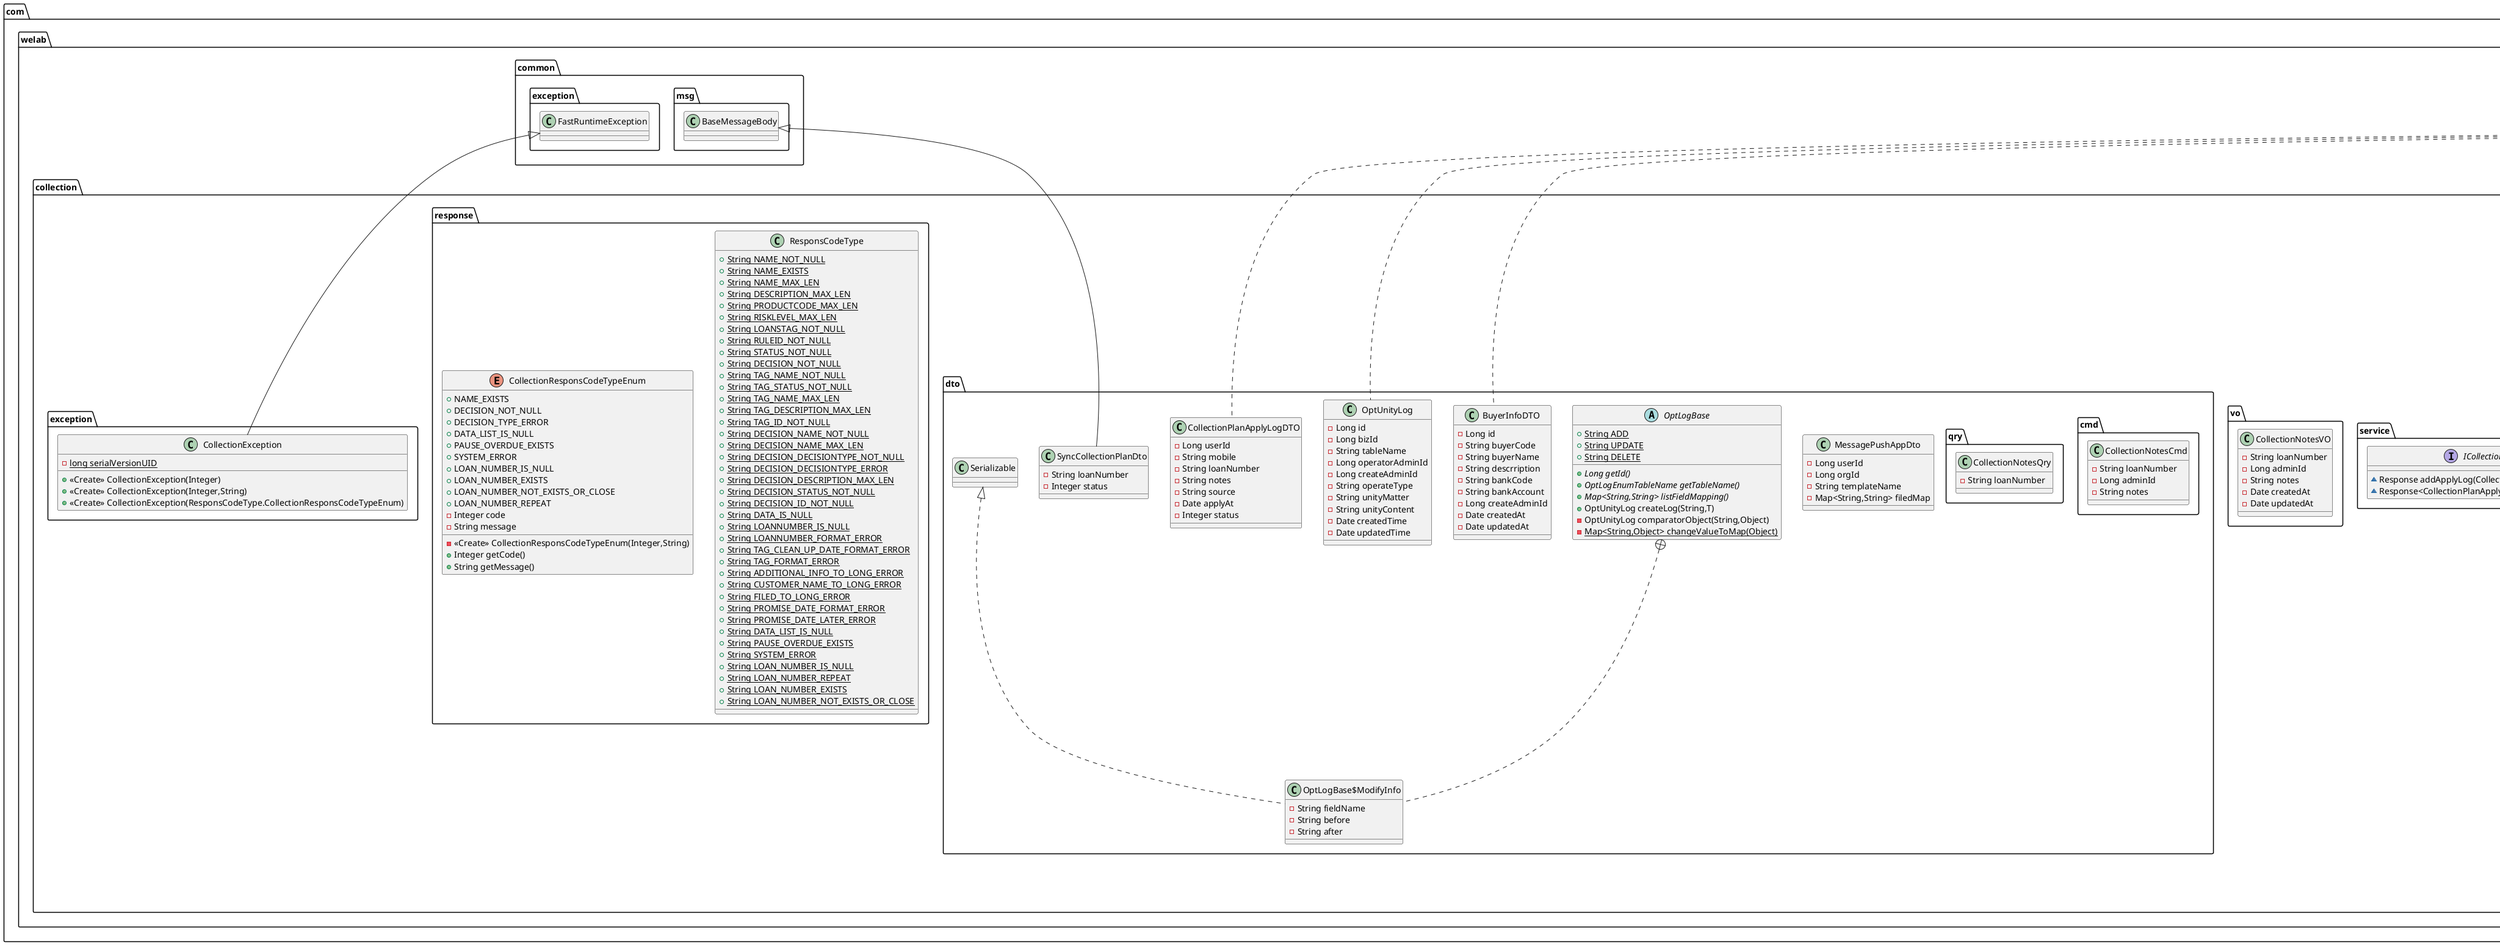 @startuml
enum com.welab.collection.enums.AutoReportingStatusCollectionEnum {
+  FINISHED
+  GCP_FAILED
+  MYSQL_FAILED
+  BOTH_FAILED
- Byte value
- String valueName
}
interface com.welab.collection.service.IBuyerInfoService {
~ BuyerInfoDTO getByBuyerCode(String)
}
class com.welab.collection.vo.CollectionNotesVO {
- String loanNumber
- Long adminId
- String notes
- Date createdAt
- Date updatedAt
}
class com.welab.collection.dto.cmd.CollectionNotesCmd {
- String loanNumber
- Long adminId
- String notes
}
class com.welab.collection.dto.MessagePushAppDto {
- Long userId
- Long orgId
- String templateName
- Map<String,String> filedMap
}
abstract class com.welab.collection.dto.OptLogBase {
+ {static} String ADD
+ {static} String UPDATE
+ {static} String DELETE
+ {abstract}Long getId()
+ {abstract}OptLogEnumTableName getTableName()
+ {abstract}Map<String,String> listFieldMapping()
+ OptUnityLog createLog(String,T)
- OptUnityLog comparatorObject(String,Object)
- {static} Map<String,Object> changeValueToMap(Object)
}
class com.welab.collection.dto.OptLogBase$ModifyInfo {
- String fieldName
- String before
- String after
}
class com.welab.collection.response.ResponsCodeType {
+ {static} String NAME_NOT_NULL
+ {static} String NAME_EXISTS
+ {static} String NAME_MAX_LEN
+ {static} String DESCRIPTION_MAX_LEN
+ {static} String PRODUCTCODE_MAX_LEN
+ {static} String RISKLEVEL_MAX_LEN
+ {static} String LOANSTAG_NOT_NULL
+ {static} String RULEID_NOT_NULL
+ {static} String STATUS_NOT_NULL
+ {static} String DECISION_NOT_NULL
+ {static} String TAG_NAME_NOT_NULL
+ {static} String TAG_STATUS_NOT_NULL
+ {static} String TAG_NAME_MAX_LEN
+ {static} String TAG_DESCRIPTION_MAX_LEN
+ {static} String TAG_ID_NOT_NULL
+ {static} String DECISION_NAME_NOT_NULL
+ {static} String DECISION_NAME_MAX_LEN
+ {static} String DECISION_DECISIONTYPE_NOT_NULL
+ {static} String DECISION_DECISIONTYPE_ERROR
+ {static} String DECISION_DESCRIPTION_MAX_LEN
+ {static} String DECISION_STATUS_NOT_NULL
+ {static} String DECISION_ID_NOT_NULL
+ {static} String DATA_IS_NULL
+ {static} String LOANNUMBER_IS_NULL
+ {static} String LOANNUMBER_FORMAT_ERROR
+ {static} String TAG_CLEAN_UP_DATE_FORMAT_ERROR
+ {static} String TAG_FORMAT_ERROR
+ {static} String ADDITIONAL_INFO_TO_LONG_ERROR
+ {static} String CUSTOMER_NAME_TO_LONG_ERROR
+ {static} String FILED_TO_LONG_ERROR
+ {static} String PROMISE_DATE_FORMAT_ERROR
+ {static} String PROMISE_DATE_LATER_ERROR
+ {static} String DATA_LIST_IS_NULL
+ {static} String PAUSE_OVERDUE_EXISTS
+ {static} String SYSTEM_ERROR
+ {static} String LOAN_NUMBER_IS_NULL
+ {static} String LOAN_NUMBER_REPEAT
+ {static} String LOAN_NUMBER_EXISTS
+ {static} String LOAN_NUMBER_NOT_EXISTS_OR_CLOSE
}
enum com.welab.collection.response.CollectionResponsCodeTypeEnum {
+  NAME_EXISTS
+  DECISION_NOT_NULL
+  DECISION_TYPE_ERROR
+  DATA_LIST_IS_NULL
+  PAUSE_OVERDUE_EXISTS
+  SYSTEM_ERROR
+  LOAN_NUMBER_IS_NULL
+  LOAN_NUMBER_EXISTS
+  LOAN_NUMBER_NOT_EXISTS_OR_CLOSE
+  LOAN_NUMBER_REPEAT
- Integer code
- String message
- <<Create>> CollectionResponsCodeTypeEnum(Integer,String)
+ Integer getCode()
+ String getMessage()
}
class com.welab.collection.dto.BuyerInfoDTO {
- Long id
- String buyerCode
- String buyerName
- String descrription
- String bankCode
- String bankAccount
- Long createAdminId
- Date createdAt
- Date updatedAt
}
enum com.welab.collection.enums.mq.FanoutMessageMetaInfoEnum {
- MessageTypeEnum messageTypeEnum
+ String queueName
+ String bindExchangeName
+ String routingKey
+ String deadExchangeName
+ String deadRoutingKey
+ String tag
+ String listenerContainerFactoryBeanId
}
class com.welab.collection.dto.OptUnityLog {
- Long id
- Long bizId
- String tableName
- Long operatorAdminId
- Long createAdminId
- String operateType
- String unityMatter
- String unityContent
- Date createdTime
- Date updatedTime
}
class com.welab.collection.dto.qry.CollectionNotesQry {
- String loanNumber
}
enum com.welab.collection.enums.mq.DirectMessageMetaInfoEnum {
- MessageTypeEnum messageTypeEnum
+ String queueName
+ String bindExchangeName
+ String routingKey
+ String deadExchangeName
+ String deadRoutingKey
+ String tag
+ String listenerContainerFactoryBeanId
}
interface com.welab.collection.service.ICollectionPlanService {
~ Response addApplyLog(CollectionPlanApplyLogDTO)
~ Response<CollectionPlanApplyLogDTO> getLastApply(Long)
}
enum com.welab.collection.enums.mq.DelayMessageMetaInfoEnum {
- MessageTypeEnum messageTypeEnum
+ String queueName
+ String bindExchangeName
+ String routingKey
+ String deadExchangeName
+ String deadRoutingKey
+ String tag
+ String listenerContainerFactoryBeanId
}
enum com.welab.collection.enums.EplanBillStatus {
+  PENDING_ASSIGNED
+  UNWORKED_TASK
+  Follow_up_call
+  Done
+  JOIN
+  Expired
+  Cancel
- Integer status
- String desc
+ {static} boolean verify(Integer)
+ {static} boolean verifyFinanceSyncStatus(Integer)
+ {static} boolean verifyFAutoCancelStatus(Integer)
+ {static} List<Integer> getCanAssignStatus()
}
enum com.welab.collection.enums.CollectionVoiceEnum {
+  INIT
+  VALID
+  FAIL
+  DISCARD
+  UPLOADED
+  SAVED_DOCUMENT
- Byte value
- String desc
}
class com.welab.collection.exception.CollectionException {
- {static} long serialVersionUID
+ <<Create>> CollectionException(Integer)
+ <<Create>> CollectionException(Integer,String)
+ <<Create>> CollectionException(ResponsCodeType.CollectionResponsCodeTypeEnum)
}
class com.welab.collection.dto.SyncCollectionPlanDto {
- String loanNumber
- Integer status
}
enum com.welab.collection.enums.OptLogEnumTableName {
+  COLLECTION_RULE
+  TASK_ASSIGN_RULE
- String tableName
}
class com.welab.collection.dto.CollectionPlanApplyLogDTO {
- Long userId
- String mobile
- String loanNumber
- String notes
- String source
- Date applyAt
- Integer status
}


com.welab.collection.dto.OptLogBase +.. com.welab.collection.dto.OptLogBase$ModifyInfo
com.welab.collection.dto.Serializable <|.. com.welab.collection.dto.OptLogBase$ModifyInfo
java.io.Serializable <|.. com.welab.collection.dto.BuyerInfoDTO
java.io.Serializable <|.. com.welab.collection.dto.OptUnityLog
com.welab.common.exception.FastRuntimeException <|-- com.welab.collection.exception.CollectionException
com.welab.common.msg.BaseMessageBody <|-- com.welab.collection.dto.SyncCollectionPlanDto
java.io.Serializable <|.. com.welab.collection.dto.CollectionPlanApplyLogDTO
@enduml